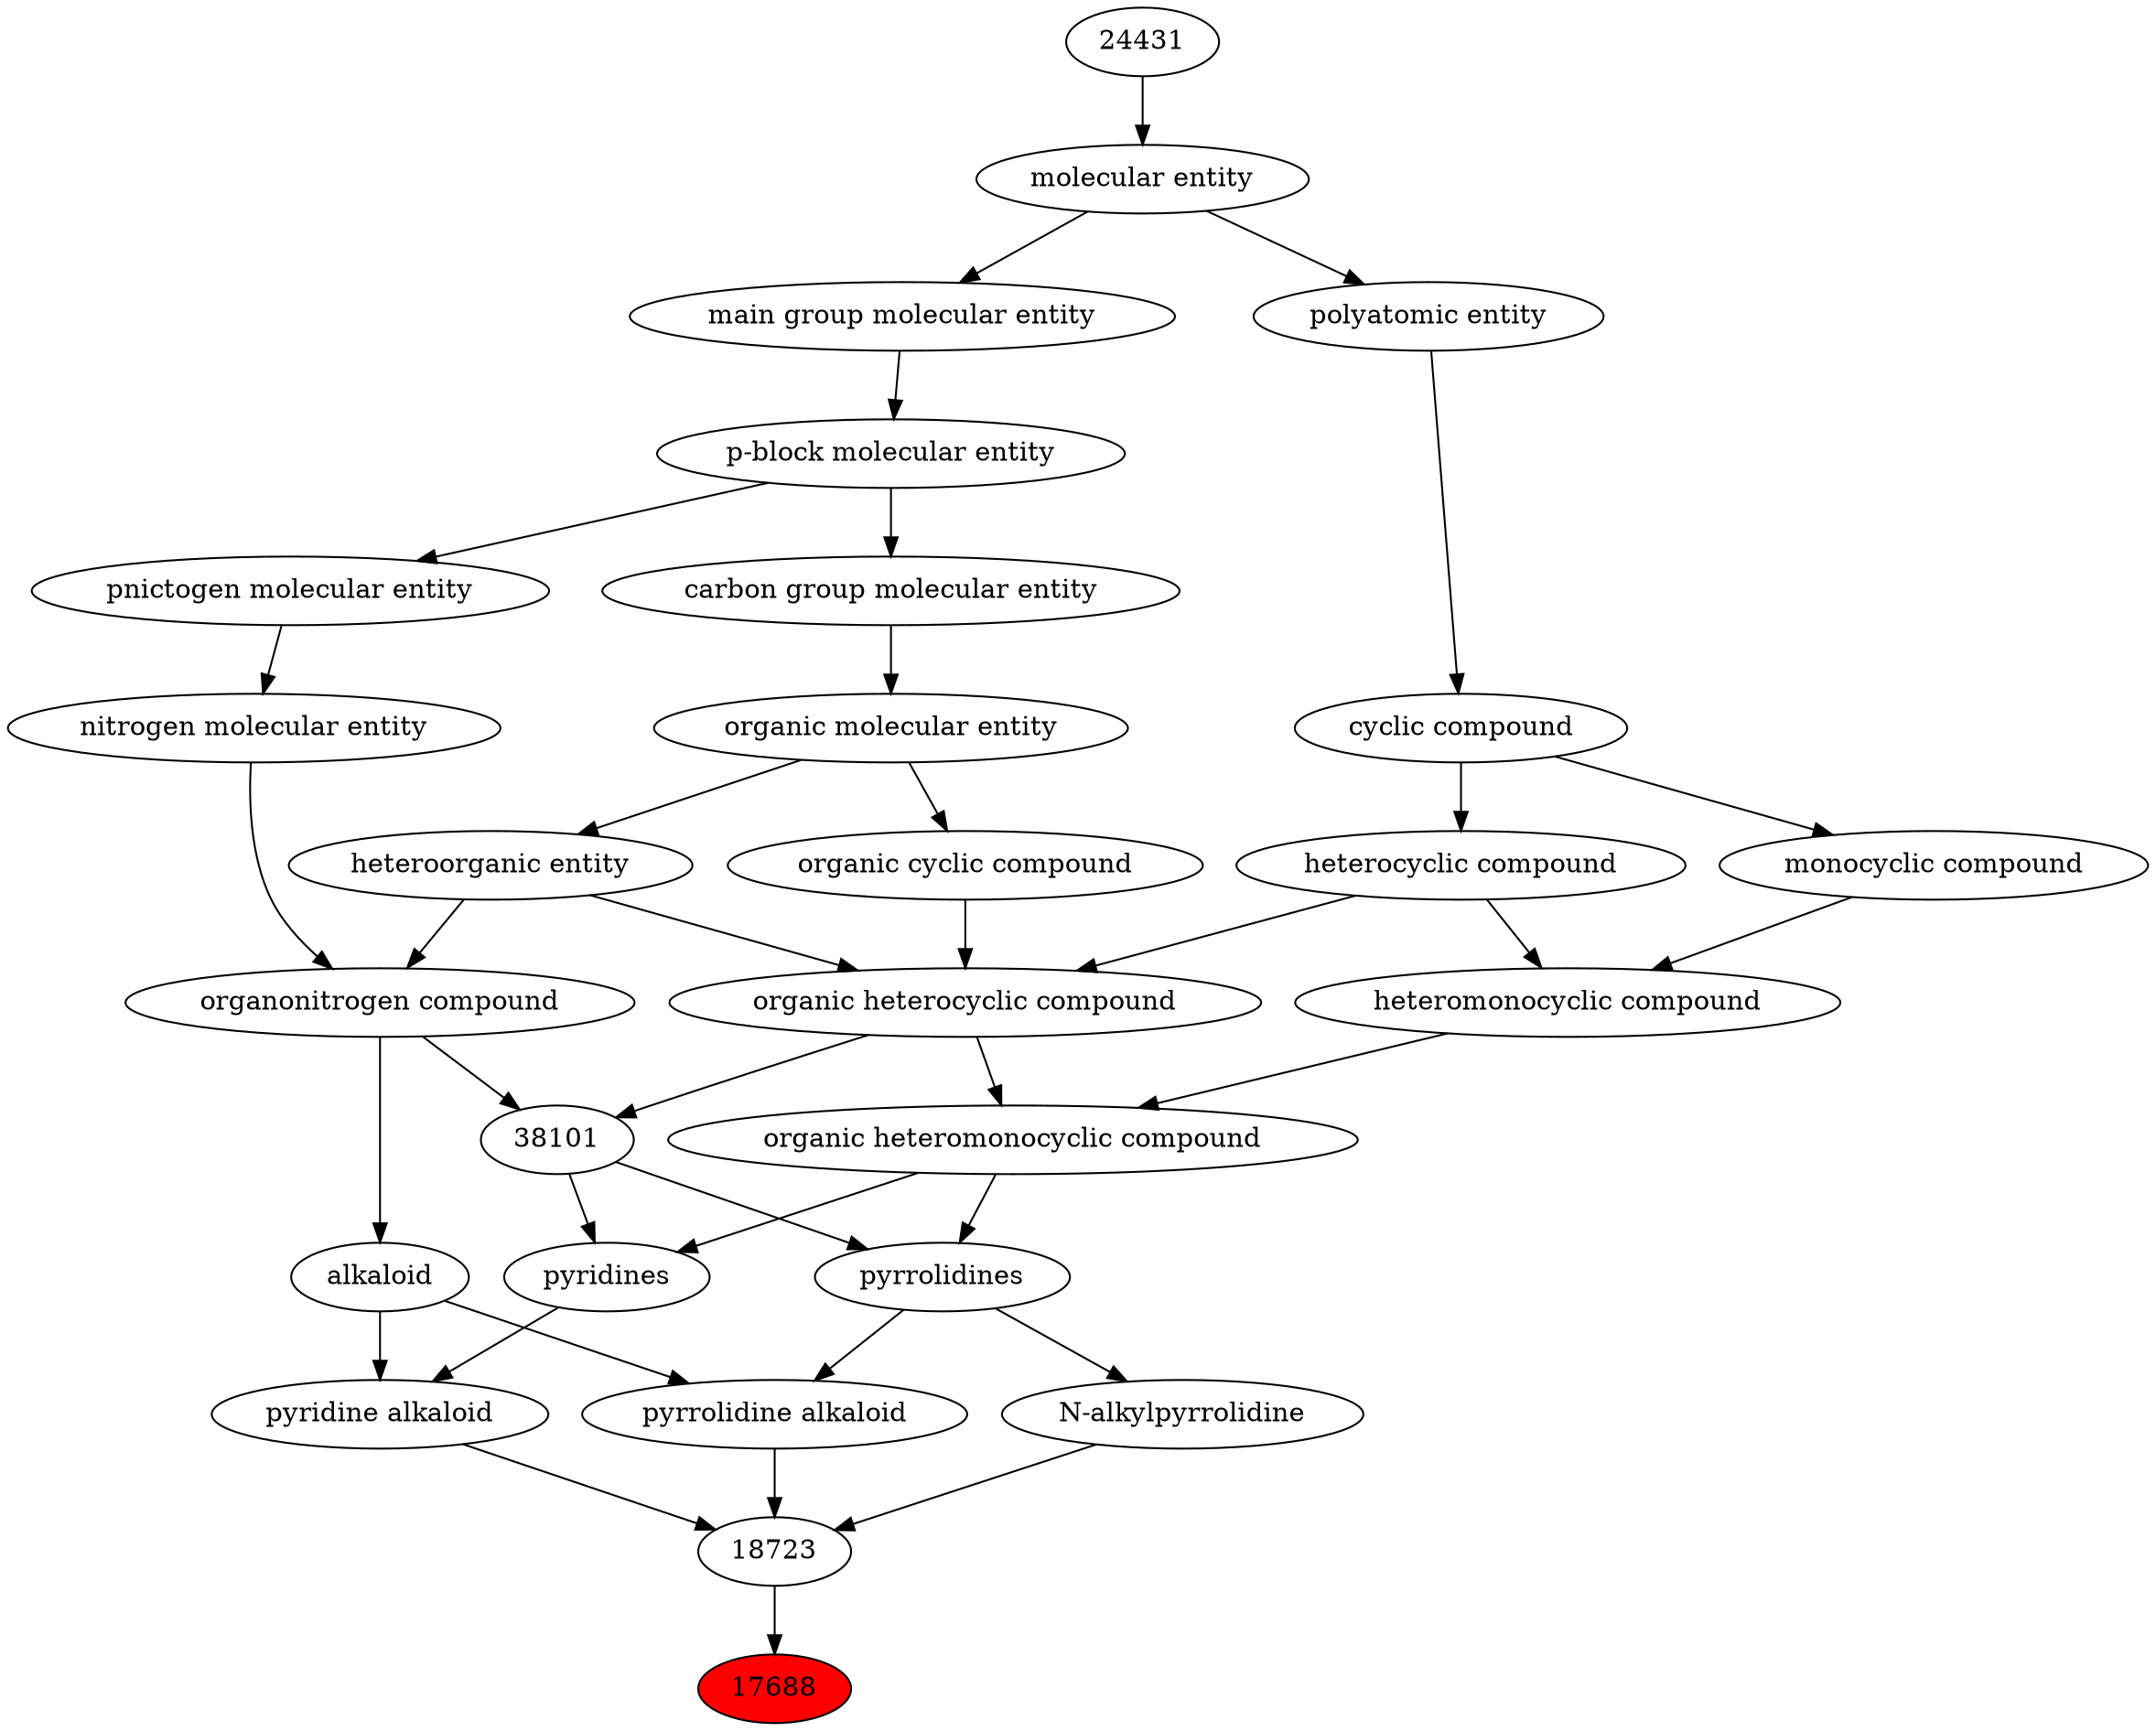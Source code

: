 digraph tree{ 
17688 [label="17688" fillcolor=red style=filled]
18723 -> 17688
18723 [label="18723"]
26416 -> 18723
26456 -> 18723
46775 -> 18723
26416 [label="pyridine alkaloid"]
26421 -> 26416
22315 -> 26416
26456 [label="pyrrolidine alkaloid"]
38260 -> 26456
22315 -> 26456
46775 [label="N-alkylpyrrolidine"]
38260 -> 46775
26421 [label="pyridines"]
38101 -> 26421
25693 -> 26421
22315 [label="alkaloid"]
35352 -> 22315
38260 [label="pyrrolidines"]
38101 -> 38260
25693 -> 38260
38101 [label="38101"]
24532 -> 38101
35352 -> 38101
25693 [label="organic heteromonocyclic compound"]
33670 -> 25693
24532 -> 25693
35352 [label="organonitrogen compound"]
51143 -> 35352
33285 -> 35352
24532 [label="organic heterocyclic compound"]
33285 -> 24532
33832 -> 24532
5686 -> 24532
33670 [label="heteromonocyclic compound"]
5686 -> 33670
33661 -> 33670
51143 [label="nitrogen molecular entity"]
33302 -> 51143
33285 [label="heteroorganic entity"]
50860 -> 33285
33832 [label="organic cyclic compound"]
50860 -> 33832
5686 [label="heterocyclic compound"]
33595 -> 5686
33661 [label="monocyclic compound"]
33595 -> 33661
33302 [label="pnictogen molecular entity"]
33675 -> 33302
50860 [label="organic molecular entity"]
33582 -> 50860
33595 [label="cyclic compound"]
36357 -> 33595
33675 [label="p-block molecular entity"]
33579 -> 33675
33582 [label="carbon group molecular entity"]
33675 -> 33582
36357 [label="polyatomic entity"]
23367 -> 36357
33579 [label="main group molecular entity"]
23367 -> 33579
23367 [label="molecular entity"]
24431 -> 23367
24431 [label="24431"]
}